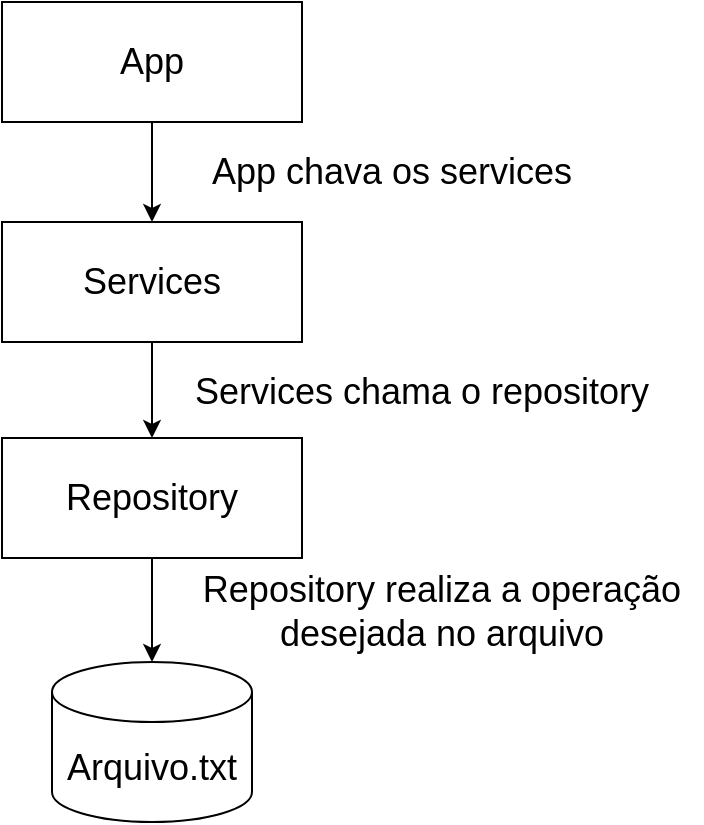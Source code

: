 <mxfile>
    <diagram id="8iJOyFaQxqoLbG5_6fy2" name="Page-1">
        <mxGraphModel dx="728" dy="624" grid="1" gridSize="10" guides="1" tooltips="1" connect="1" arrows="1" fold="1" page="1" pageScale="1" pageWidth="827" pageHeight="1169" math="0" shadow="0">
            <root>
                <mxCell id="0"/>
                <mxCell id="1" parent="0"/>
                <mxCell id="7" style="edgeStyle=none;html=1;entryX=0.5;entryY=0;entryDx=0;entryDy=0;fontSize=18;" edge="1" parent="1" source="2" target="3">
                    <mxGeometry relative="1" as="geometry"/>
                </mxCell>
                <mxCell id="2" value="&lt;font style=&quot;font-size: 18px&quot;&gt;App&lt;/font&gt;" style="rounded=0;whiteSpace=wrap;html=1;" vertex="1" parent="1">
                    <mxGeometry x="80" y="150" width="150" height="60" as="geometry"/>
                </mxCell>
                <mxCell id="8" style="edgeStyle=none;html=1;entryX=0.5;entryY=0;entryDx=0;entryDy=0;fontSize=18;" edge="1" parent="1" source="3" target="4">
                    <mxGeometry relative="1" as="geometry"/>
                </mxCell>
                <mxCell id="3" value="&lt;font style=&quot;font-size: 18px&quot;&gt;Services&lt;/font&gt;" style="rounded=0;whiteSpace=wrap;html=1;" vertex="1" parent="1">
                    <mxGeometry x="80" y="260" width="150" height="60" as="geometry"/>
                </mxCell>
                <mxCell id="9" style="edgeStyle=none;html=1;entryX=0.5;entryY=0;entryDx=0;entryDy=0;entryPerimeter=0;fontSize=18;" edge="1" parent="1" source="4" target="6">
                    <mxGeometry relative="1" as="geometry"/>
                </mxCell>
                <mxCell id="4" value="&lt;font style=&quot;font-size: 18px&quot;&gt;Repository&lt;/font&gt;" style="rounded=0;whiteSpace=wrap;html=1;" vertex="1" parent="1">
                    <mxGeometry x="80" y="368" width="150" height="60" as="geometry"/>
                </mxCell>
                <mxCell id="6" value="Arquivo.txt" style="shape=cylinder3;whiteSpace=wrap;html=1;boundedLbl=1;backgroundOutline=1;size=15;fontSize=18;" vertex="1" parent="1">
                    <mxGeometry x="105" y="480" width="100" height="80" as="geometry"/>
                </mxCell>
                <mxCell id="10" value="App chava os services" style="text;html=1;strokeColor=none;fillColor=none;align=center;verticalAlign=middle;whiteSpace=wrap;rounded=0;fontSize=18;" vertex="1" parent="1">
                    <mxGeometry x="170" y="220" width="210" height="30" as="geometry"/>
                </mxCell>
                <mxCell id="11" value="Services chama o repository" style="text;html=1;strokeColor=none;fillColor=none;align=center;verticalAlign=middle;whiteSpace=wrap;rounded=0;fontSize=18;" vertex="1" parent="1">
                    <mxGeometry x="170" y="330" width="240" height="30" as="geometry"/>
                </mxCell>
                <mxCell id="12" value="Repository realiza a operação desejada no arquivo" style="text;html=1;strokeColor=none;fillColor=none;align=center;verticalAlign=middle;whiteSpace=wrap;rounded=0;fontSize=18;" vertex="1" parent="1">
                    <mxGeometry x="170" y="440" width="260" height="30" as="geometry"/>
                </mxCell>
            </root>
        </mxGraphModel>
    </diagram>
</mxfile>